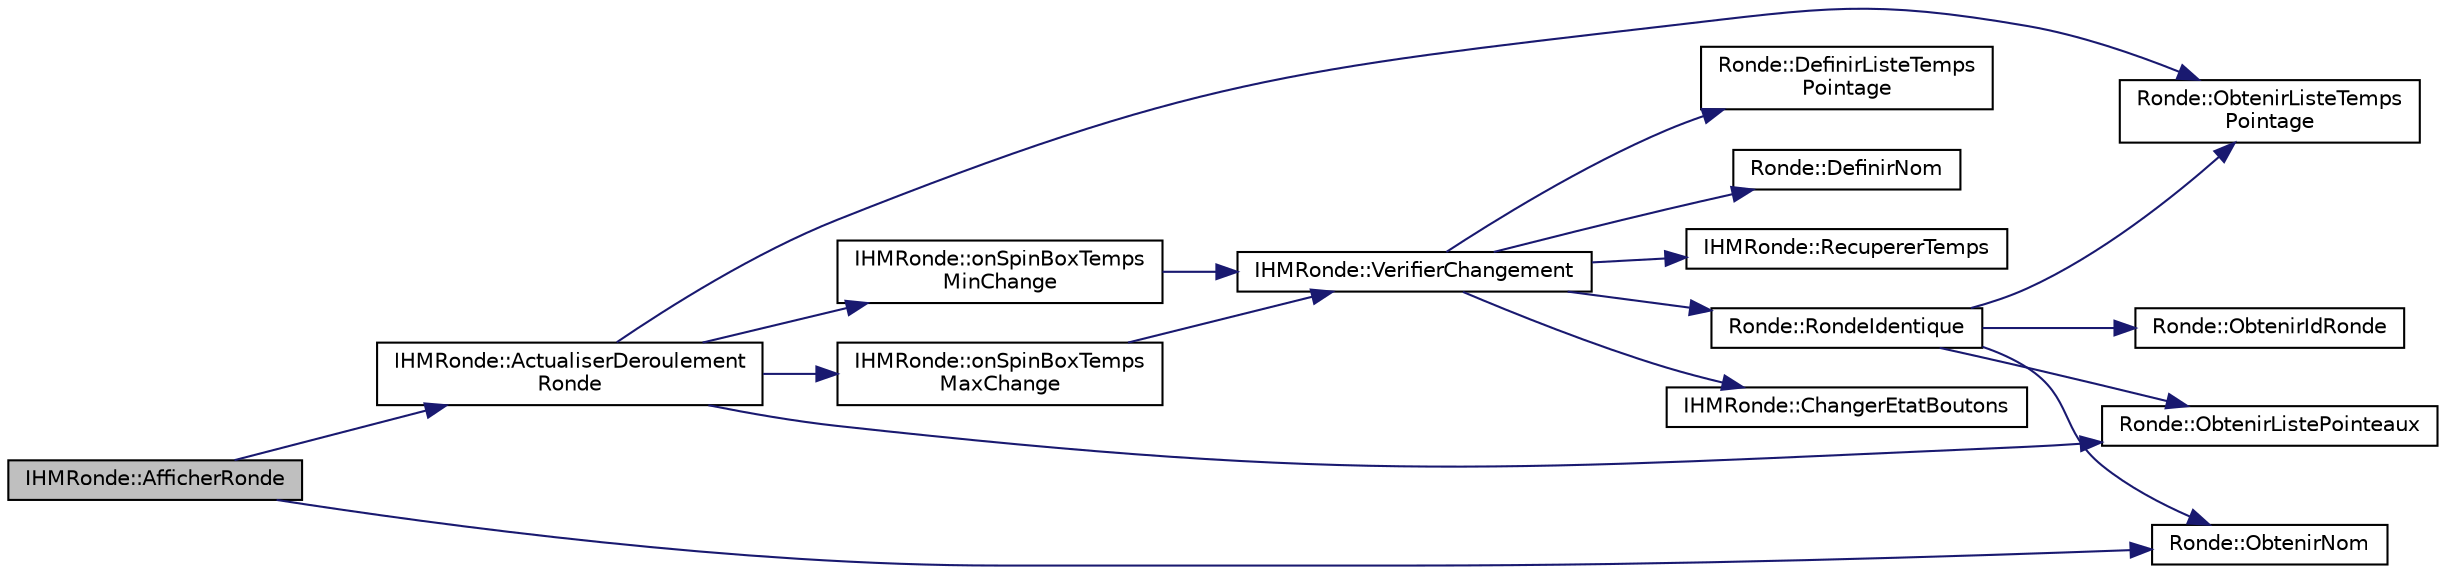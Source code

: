 digraph "IHMRonde::AfficherRonde"
{
 // LATEX_PDF_SIZE
  edge [fontname="Helvetica",fontsize="10",labelfontname="Helvetica",labelfontsize="10"];
  node [fontname="Helvetica",fontsize="10",shape=record];
  rankdir="LR";
  Node1 [label="IHMRonde::AfficherRonde",height=0.2,width=0.4,color="black", fillcolor="grey75", style="filled", fontcolor="black",tooltip="IHMRonde::AfficherRonde Permet d'afficher le ronde passé en parmamètre."];
  Node1 -> Node2 [color="midnightblue",fontsize="10",style="solid",fontname="Helvetica"];
  Node2 [label="IHMRonde::ActualiserDeroulement\lRonde",height=0.2,width=0.4,color="black", fillcolor="white", style="filled",URL="$class_i_h_m_ronde.html#aa456c367fc52e689745f11003d1fd274",tooltip="IHMRonde::ActualiserDeroulementRonde Permet la creation des ligne du tableau déroulement de la ronde ..."];
  Node2 -> Node3 [color="midnightblue",fontsize="10",style="solid",fontname="Helvetica"];
  Node3 [label="Ronde::ObtenirListePointeaux",height=0.2,width=0.4,color="black", fillcolor="white", style="filled",URL="$class_ronde.html#a1e49a3028f0d60a9163583a160118f19",tooltip=" "];
  Node2 -> Node4 [color="midnightblue",fontsize="10",style="solid",fontname="Helvetica"];
  Node4 [label="Ronde::ObtenirListeTemps\lPointage",height=0.2,width=0.4,color="black", fillcolor="white", style="filled",URL="$class_ronde.html#ac625099a69c7abadefec375bd7121869",tooltip=" "];
  Node2 -> Node5 [color="midnightblue",fontsize="10",style="solid",fontname="Helvetica"];
  Node5 [label="IHMRonde::onSpinBoxTemps\lMaxChange",height=0.2,width=0.4,color="black", fillcolor="white", style="filled",URL="$class_i_h_m_ronde.html#ac4c757ddcb723e392b67626688cb74a1",tooltip="IHMRonde::onSpinBoxTempsMaxChange Lors d'un changement de valeur d'une des spinbox de temps max du ta..."];
  Node5 -> Node6 [color="midnightblue",fontsize="10",style="solid",fontname="Helvetica"];
  Node6 [label="IHMRonde::VerifierChangement",height=0.2,width=0.4,color="black", fillcolor="white", style="filled",URL="$class_i_h_m_ronde.html#ace12612c875acf91345b7e6469544d6c",tooltip="IHMRonde::VerifierChangement Vérifie si la ronde actuelle est identique a la ronde de la base de donn..."];
  Node6 -> Node7 [color="midnightblue",fontsize="10",style="solid",fontname="Helvetica"];
  Node7 [label="IHMRonde::ChangerEtatBoutons",height=0.2,width=0.4,color="black", fillcolor="white", style="filled",URL="$class_i_h_m_ronde.html#aa77f91ead67565768795095ce170d5de",tooltip="IHMRonde::ChangerEtatBoutons Permet de changer l'état des boutons sur l'ihm."];
  Node6 -> Node8 [color="midnightblue",fontsize="10",style="solid",fontname="Helvetica"];
  Node8 [label="Ronde::DefinirListeTemps\lPointage",height=0.2,width=0.4,color="black", fillcolor="white", style="filled",URL="$class_ronde.html#a8937af7d076d4344939fcb0ed19b8310",tooltip=" "];
  Node6 -> Node9 [color="midnightblue",fontsize="10",style="solid",fontname="Helvetica"];
  Node9 [label="Ronde::DefinirNom",height=0.2,width=0.4,color="black", fillcolor="white", style="filled",URL="$class_ronde.html#a7554acc946b987fc5419ef9f5543493f",tooltip=" "];
  Node6 -> Node10 [color="midnightblue",fontsize="10",style="solid",fontname="Helvetica"];
  Node10 [label="IHMRonde::RecupererTemps",height=0.2,width=0.4,color="black", fillcolor="white", style="filled",URL="$class_i_h_m_ronde.html#a31914f7ec075dfaefc10bd30008707e0",tooltip="IHMRonde::RecupererTemps Permet de recuperer les temps min et max des pointeau prèsent dans la liste ..."];
  Node6 -> Node11 [color="midnightblue",fontsize="10",style="solid",fontname="Helvetica"];
  Node11 [label="Ronde::RondeIdentique",height=0.2,width=0.4,color="black", fillcolor="white", style="filled",URL="$class_ronde.html#a0128f05ee680c9aaad0c253d1724ae51",tooltip="Ronde::RondeIdentique Permet de vérifier si la ronde passé en paramètre est identique à cette ronde."];
  Node11 -> Node12 [color="midnightblue",fontsize="10",style="solid",fontname="Helvetica"];
  Node12 [label="Ronde::ObtenirIdRonde",height=0.2,width=0.4,color="black", fillcolor="white", style="filled",URL="$class_ronde.html#a61f4a4424698eebfb4c872c33e890463",tooltip=" "];
  Node11 -> Node3 [color="midnightblue",fontsize="10",style="solid",fontname="Helvetica"];
  Node11 -> Node4 [color="midnightblue",fontsize="10",style="solid",fontname="Helvetica"];
  Node11 -> Node13 [color="midnightblue",fontsize="10",style="solid",fontname="Helvetica"];
  Node13 [label="Ronde::ObtenirNom",height=0.2,width=0.4,color="black", fillcolor="white", style="filled",URL="$class_ronde.html#add1831c12866ea50cf114695959de6eb",tooltip=" "];
  Node2 -> Node14 [color="midnightblue",fontsize="10",style="solid",fontname="Helvetica"];
  Node14 [label="IHMRonde::onSpinBoxTemps\lMinChange",height=0.2,width=0.4,color="black", fillcolor="white", style="filled",URL="$class_i_h_m_ronde.html#a6535256530aea2141dfe8e0e80a7d645",tooltip="IHMRonde::onSpinBoxTempsMinChange Lors d'un changement de valeur d'une des spinbox de temps min du ta..."];
  Node14 -> Node6 [color="midnightblue",fontsize="10",style="solid",fontname="Helvetica"];
  Node1 -> Node13 [color="midnightblue",fontsize="10",style="solid",fontname="Helvetica"];
}
